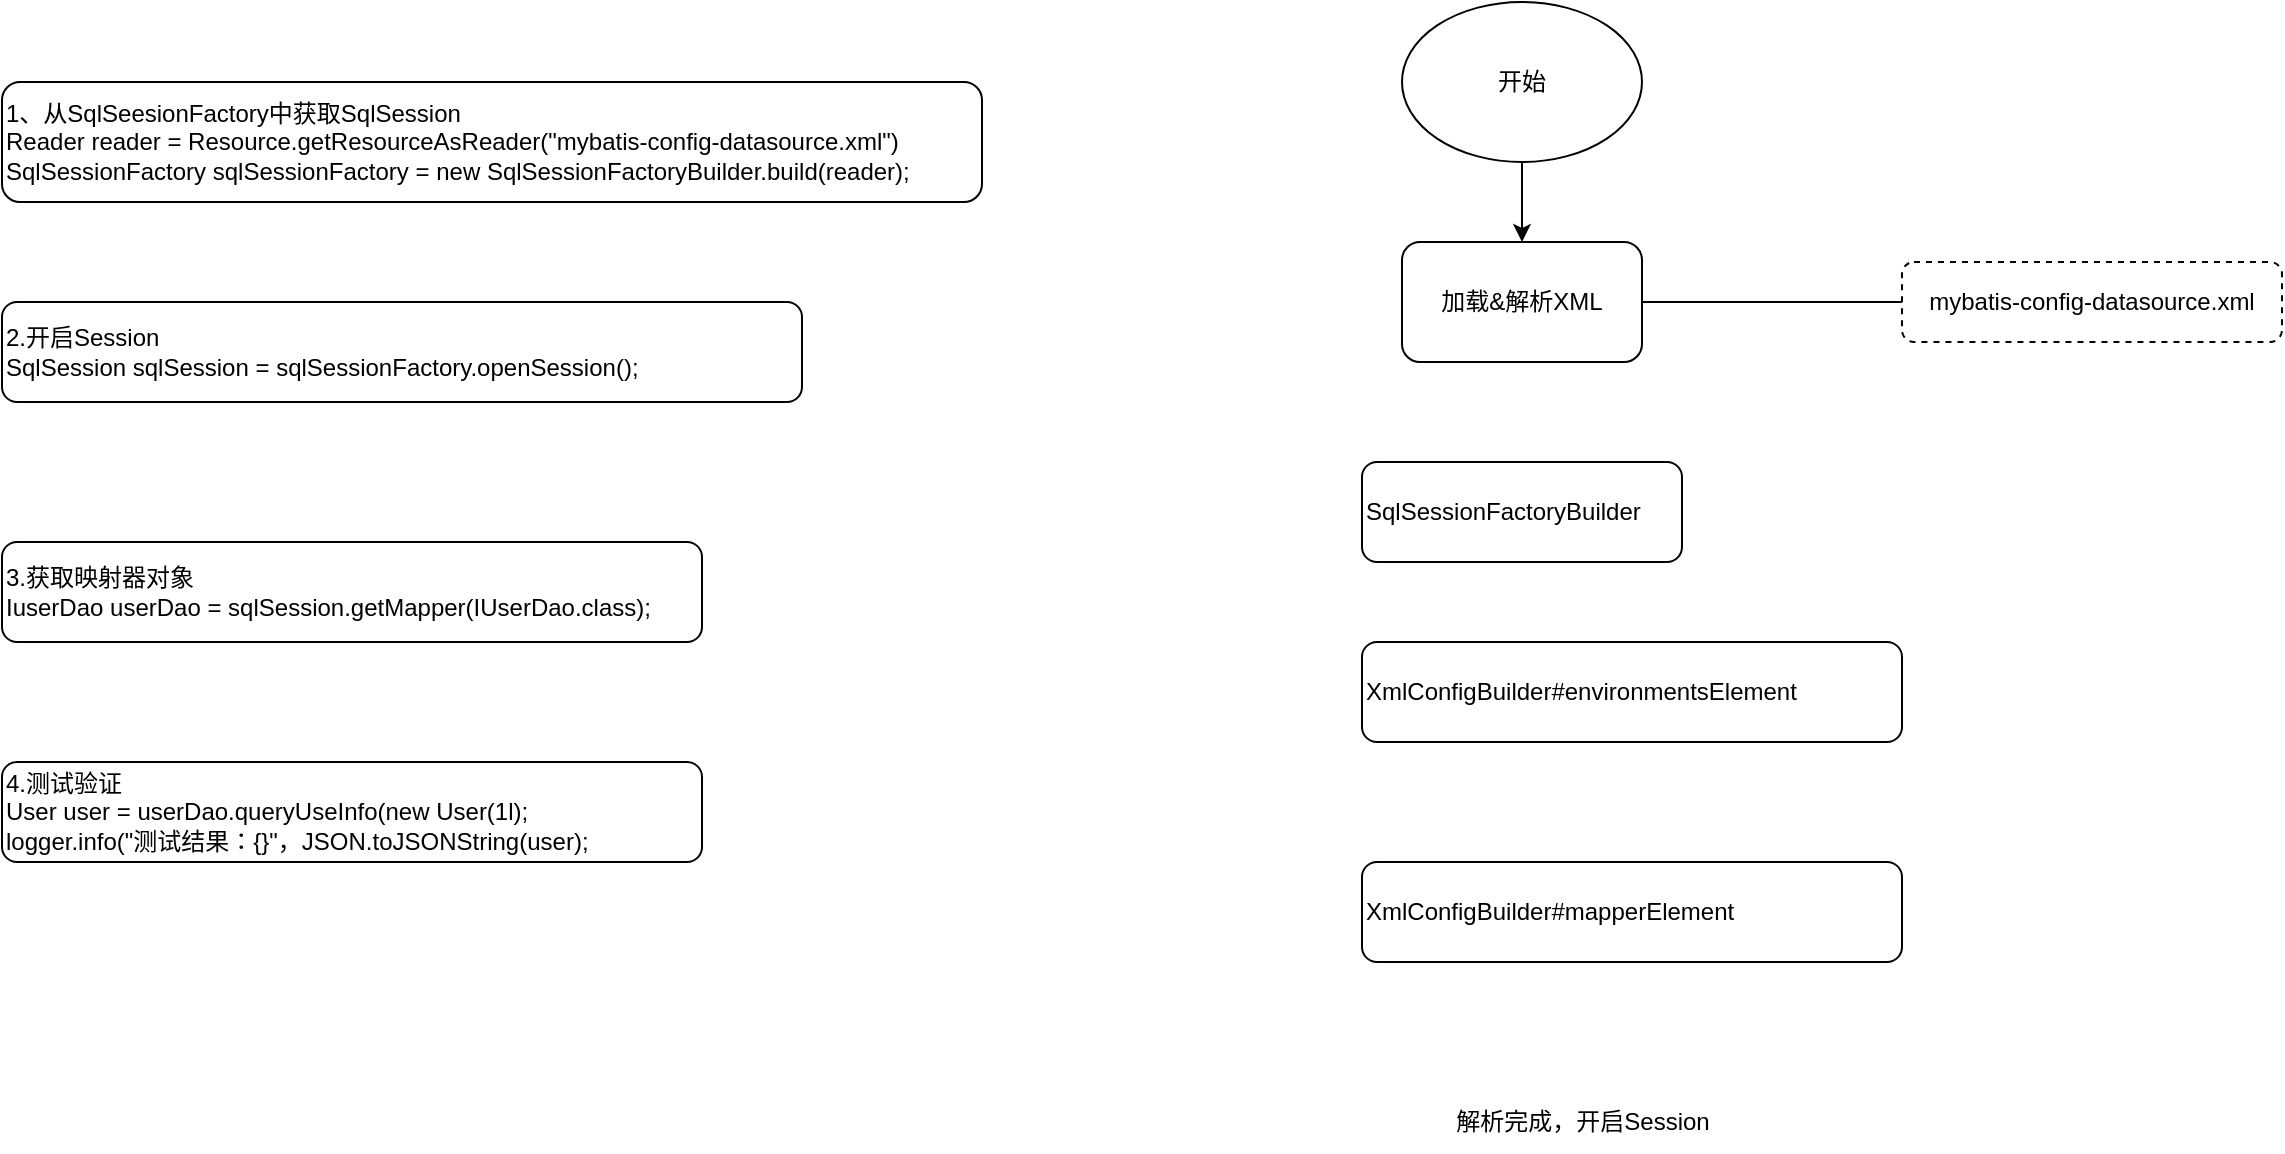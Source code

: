 <mxfile version="21.0.2" type="github">
  <diagram name="第 1 页" id="K_RVrsoF_4nFkgnPnX41">
    <mxGraphModel dx="2261" dy="802" grid="1" gridSize="10" guides="1" tooltips="1" connect="1" arrows="1" fold="1" page="1" pageScale="1" pageWidth="827" pageHeight="1169" math="0" shadow="0">
      <root>
        <mxCell id="0" />
        <mxCell id="1" parent="0" />
        <mxCell id="U83RZeYZEYm2elx6M6Fx-9" value="1、从SqlSeesionFactory中获取SqlSession&lt;br&gt;Reader reader = Resource.getResourceAsReader(&quot;mybatis-config-datasource.xml&quot;)&lt;br&gt;SqlSessionFactory sqlSessionFactory = new SqlSessionFactoryBuilder.build(reader);" style="rounded=1;whiteSpace=wrap;html=1;align=left;" vertex="1" parent="1">
          <mxGeometry x="-440" y="50" width="490" height="60" as="geometry" />
        </mxCell>
        <mxCell id="U83RZeYZEYm2elx6M6Fx-10" value="2.开启Session&lt;br&gt;SqlSession sqlSession = sqlSessionFactory.openSession();" style="rounded=1;whiteSpace=wrap;html=1;align=left;" vertex="1" parent="1">
          <mxGeometry x="-440" y="160" width="400" height="50" as="geometry" />
        </mxCell>
        <mxCell id="U83RZeYZEYm2elx6M6Fx-11" value="3.获取映射器对象&lt;br&gt;IuserDao userDao = sqlSession.getMapper(IUserDao.class);" style="rounded=1;whiteSpace=wrap;html=1;align=left;" vertex="1" parent="1">
          <mxGeometry x="-440" y="280" width="350" height="50" as="geometry" />
        </mxCell>
        <mxCell id="U83RZeYZEYm2elx6M6Fx-12" value="4.测试验证&lt;br&gt;User user = userDao.queryUseInfo(new User(1l);&lt;br&gt;logger.info(&quot;测试结果：{}&quot;，JSON.toJSONString(user);" style="rounded=1;whiteSpace=wrap;html=1;align=left;" vertex="1" parent="1">
          <mxGeometry x="-440" y="390" width="350" height="50" as="geometry" />
        </mxCell>
        <mxCell id="U83RZeYZEYm2elx6M6Fx-17" style="edgeStyle=orthogonalEdgeStyle;rounded=0;orthogonalLoop=1;jettySize=auto;html=1;exitX=0.5;exitY=1;exitDx=0;exitDy=0;entryX=0.5;entryY=0;entryDx=0;entryDy=0;" edge="1" parent="1" source="U83RZeYZEYm2elx6M6Fx-13" target="U83RZeYZEYm2elx6M6Fx-14">
          <mxGeometry relative="1" as="geometry" />
        </mxCell>
        <mxCell id="U83RZeYZEYm2elx6M6Fx-13" value="开始" style="ellipse;whiteSpace=wrap;html=1;" vertex="1" parent="1">
          <mxGeometry x="260" y="10" width="120" height="80" as="geometry" />
        </mxCell>
        <mxCell id="U83RZeYZEYm2elx6M6Fx-16" style="edgeStyle=orthogonalEdgeStyle;rounded=0;orthogonalLoop=1;jettySize=auto;html=1;entryX=0;entryY=0.5;entryDx=0;entryDy=0;endArrow=none;endFill=0;" edge="1" parent="1" source="U83RZeYZEYm2elx6M6Fx-14" target="U83RZeYZEYm2elx6M6Fx-15">
          <mxGeometry relative="1" as="geometry" />
        </mxCell>
        <mxCell id="U83RZeYZEYm2elx6M6Fx-14" value="加载&amp;amp;解析XML" style="rounded=1;whiteSpace=wrap;html=1;" vertex="1" parent="1">
          <mxGeometry x="260" y="130" width="120" height="60" as="geometry" />
        </mxCell>
        <mxCell id="U83RZeYZEYm2elx6M6Fx-15" value="mybatis-config-datasource.xml" style="rounded=1;whiteSpace=wrap;html=1;shadow=0;glass=0;dashed=1;" vertex="1" parent="1">
          <mxGeometry x="510" y="140" width="190" height="40" as="geometry" />
        </mxCell>
        <mxCell id="U83RZeYZEYm2elx6M6Fx-18" value="SqlSessionFactoryBuilder" style="rounded=1;whiteSpace=wrap;html=1;align=left;" vertex="1" parent="1">
          <mxGeometry x="240" y="240" width="160" height="50" as="geometry" />
        </mxCell>
        <mxCell id="U83RZeYZEYm2elx6M6Fx-19" value="XmlConfigBuilder#environmentsElement" style="rounded=1;whiteSpace=wrap;html=1;align=left;" vertex="1" parent="1">
          <mxGeometry x="240" y="330" width="270" height="50" as="geometry" />
        </mxCell>
        <mxCell id="U83RZeYZEYm2elx6M6Fx-20" value="XmlConfigBuilder#mapperElement" style="rounded=1;whiteSpace=wrap;html=1;align=left;" vertex="1" parent="1">
          <mxGeometry x="240" y="440" width="270" height="50" as="geometry" />
        </mxCell>
        <mxCell id="U83RZeYZEYm2elx6M6Fx-21" value="解析完成，开启Session" style="text;html=1;align=center;verticalAlign=middle;resizable=0;points=[];autosize=1;strokeColor=none;fillColor=none;" vertex="1" parent="1">
          <mxGeometry x="275" y="555" width="150" height="30" as="geometry" />
        </mxCell>
      </root>
    </mxGraphModel>
  </diagram>
</mxfile>
